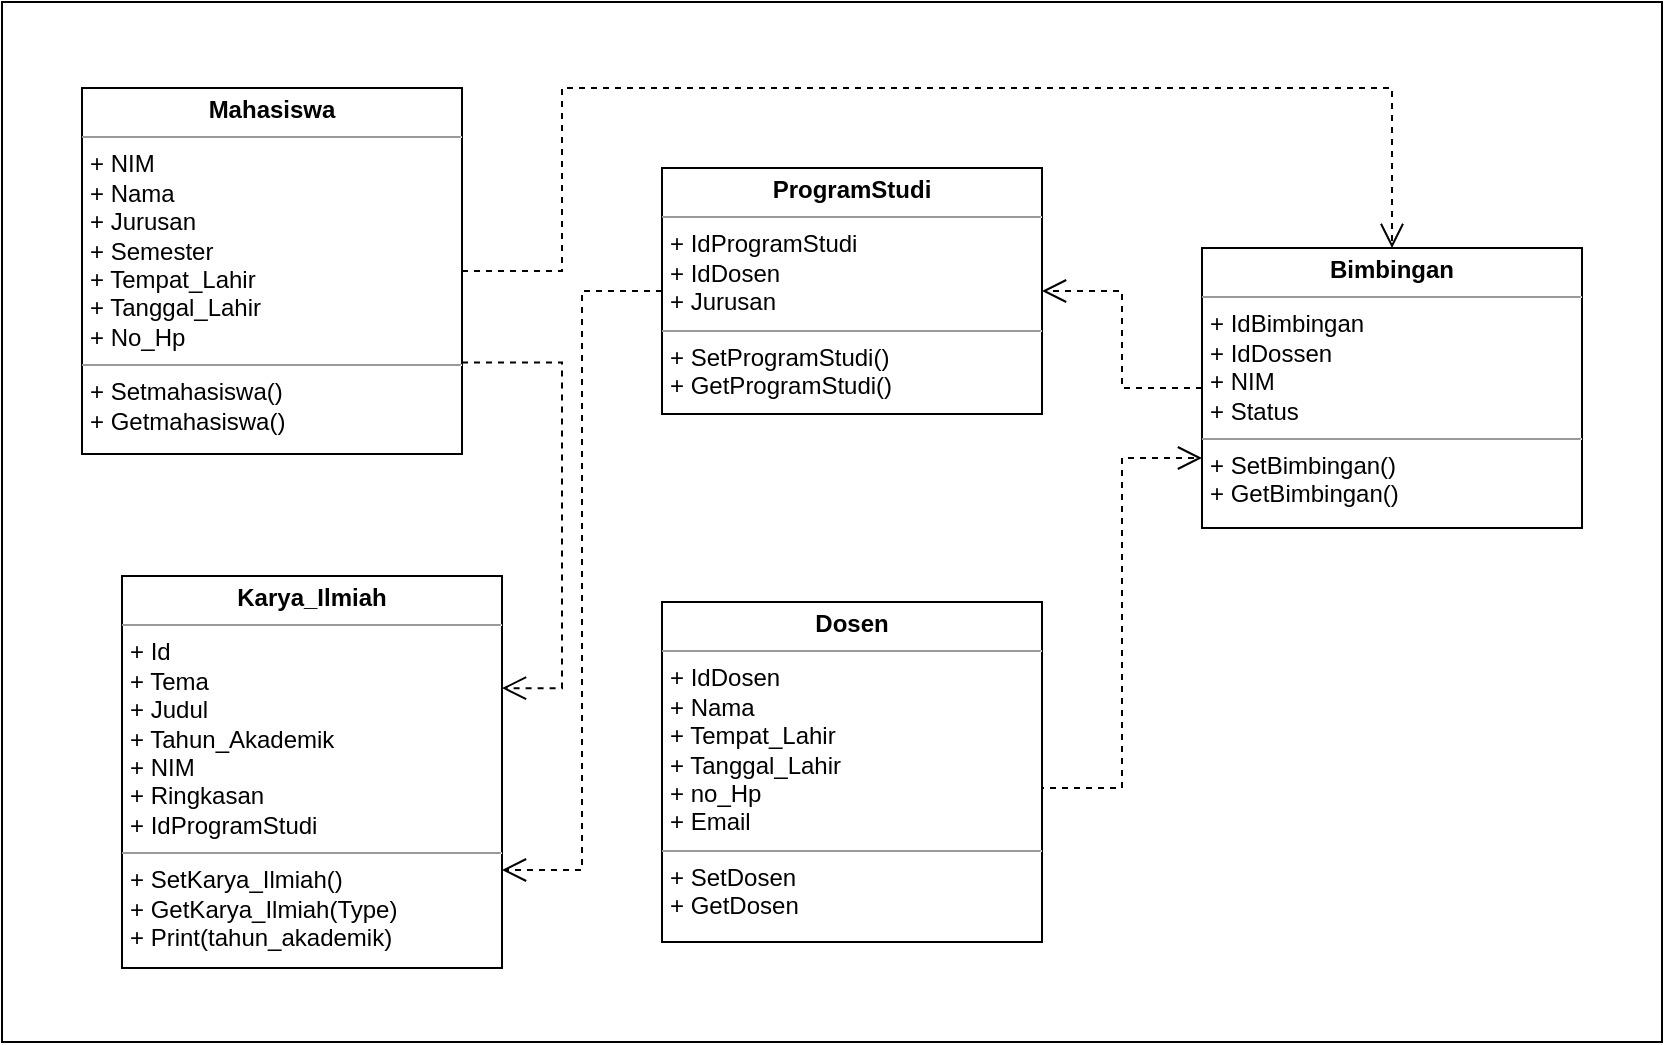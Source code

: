 <mxfile version="12.2.3" type="device" pages="1"><diagram name="Page-1" id="c4acf3e9-155e-7222-9cf6-157b1a14988f"><mxGraphModel dx="2258" dy="699" grid="1" gridSize="10" guides="1" tooltips="1" connect="1" arrows="1" fold="1" page="1" pageScale="1" pageWidth="850" pageHeight="1100" background="#ffffff" math="0" shadow="0"><root><mxCell id="0"/><mxCell id="1" parent="0"/><mxCell id="0-FrfZ7mKv7hvoFDZMvP-1" value="" style="rounded=0;whiteSpace=wrap;html=1;" vertex="1" parent="1"><mxGeometry x="-160" y="37" width="830" height="520" as="geometry"/></mxCell><mxCell id="5d2195bd80daf111-38" style="edgeStyle=orthogonalEdgeStyle;rounded=0;html=1;dashed=1;labelBackgroundColor=none;startFill=0;endArrow=open;endFill=0;endSize=10;fontFamily=Verdana;fontSize=10;exitX=0;exitY=0.5;exitDx=0;exitDy=0;entryX=1;entryY=0.75;entryDx=0;entryDy=0;" parent="1" source="5d2195bd80daf111-15" target="5d2195bd80daf111-20" edge="1"><mxGeometry relative="1" as="geometry"><Array as="points"><mxPoint x="130" y="182"/><mxPoint x="130" y="471"/></Array><mxPoint x="160" y="180" as="sourcePoint"/><mxPoint x="130" y="450" as="targetPoint"/></mxGeometry></mxCell><mxCell id="5d2195bd80daf111-36" style="edgeStyle=orthogonalEdgeStyle;rounded=0;html=1;dashed=1;labelBackgroundColor=none;startFill=0;endArrow=open;endFill=0;endSize=10;fontFamily=Verdana;fontSize=10;exitX=0;exitY=0.5;exitDx=0;exitDy=0;entryX=1;entryY=0.5;entryDx=0;entryDy=0;" parent="1" source="5d2195bd80daf111-19" target="5d2195bd80daf111-15" edge="1"><mxGeometry relative="1" as="geometry"><Array as="points"><mxPoint x="400" y="230"/><mxPoint x="400" y="182"/></Array><mxPoint x="370" y="180" as="targetPoint"/></mxGeometry></mxCell><mxCell id="5d2195bd80daf111-10" value="&lt;p style=&quot;margin: 0px ; margin-top: 4px ; text-align: center&quot;&gt;&lt;b&gt;Dosen&lt;/b&gt;&lt;/p&gt;&lt;hr size=&quot;1&quot;&gt;&lt;p style=&quot;margin: 0px ; margin-left: 4px&quot;&gt;+ IdDosen&lt;br&gt;+ Nama&lt;/p&gt;&lt;p style=&quot;margin: 0px ; margin-left: 4px&quot;&gt;+ Tempat_Lahir&lt;/p&gt;&lt;p style=&quot;margin: 0px ; margin-left: 4px&quot;&gt;+ Tanggal_Lahir&lt;/p&gt;&lt;p style=&quot;margin: 0px ; margin-left: 4px&quot;&gt;+ no_Hp&amp;nbsp;&lt;/p&gt;&lt;p style=&quot;margin: 0px ; margin-left: 4px&quot;&gt;+ Email&lt;/p&gt;&lt;hr size=&quot;1&quot;&gt;&lt;p style=&quot;margin: 0px ; margin-left: 4px&quot;&gt;+ SetDosen&lt;br&gt;+ GetDosen&lt;/p&gt;" style="verticalAlign=top;align=left;overflow=fill;fontSize=12;fontFamily=Helvetica;html=1;rounded=0;shadow=0;comic=0;labelBackgroundColor=none;strokeWidth=1" parent="1" vertex="1"><mxGeometry x="170" y="337" width="190" height="170" as="geometry"/></mxCell><mxCell id="5d2195bd80daf111-15" value="&lt;p style=&quot;margin: 0px ; margin-top: 4px ; text-align: center&quot;&gt;&lt;b&gt;ProgramStudi&lt;/b&gt;&lt;/p&gt;&lt;hr size=&quot;1&quot;&gt;&lt;p style=&quot;margin: 0px ; margin-left: 4px&quot;&gt;+ IdProgramStudi&lt;/p&gt;&lt;p style=&quot;margin: 0px ; margin-left: 4px&quot;&gt;+ IdDosen&lt;br&gt;+ Jurusan&lt;/p&gt;&lt;hr size=&quot;1&quot;&gt;&lt;p style=&quot;margin: 0px ; margin-left: 4px&quot;&gt;+ SetProgramStudi()&lt;br&gt;+ GetProgramStudi()&lt;/p&gt;" style="verticalAlign=top;align=left;overflow=fill;fontSize=12;fontFamily=Helvetica;html=1;rounded=0;shadow=0;comic=0;labelBackgroundColor=none;strokeWidth=1" parent="1" vertex="1"><mxGeometry x="170" y="120" width="190" height="123" as="geometry"/></mxCell><mxCell id="5d2195bd80daf111-21" style="edgeStyle=orthogonalEdgeStyle;rounded=0;html=1;labelBackgroundColor=none;startFill=0;endArrow=open;endFill=0;endSize=10;fontFamily=Verdana;fontSize=10;dashed=1;exitX=1;exitY=0.5;exitDx=0;exitDy=0;entryX=0.5;entryY=0;entryDx=0;entryDy=0;" parent="1" source="5d2195bd80daf111-18" target="5d2195bd80daf111-19" edge="1"><mxGeometry relative="1" as="geometry"><mxPoint x="155" y="331" as="sourcePoint"/><mxPoint x="600" y="141" as="targetPoint"/><Array as="points"><mxPoint x="120" y="172"/><mxPoint x="120" y="80"/><mxPoint x="535" y="80"/></Array></mxGeometry></mxCell><mxCell id="5d2195bd80daf111-18" value="&lt;p style=&quot;margin: 0px ; margin-top: 4px ; text-align: center&quot;&gt;&lt;b&gt;Mahasiswa&lt;/b&gt;&lt;/p&gt;&lt;hr size=&quot;1&quot;&gt;&lt;p style=&quot;margin: 0px ; margin-left: 4px&quot;&gt;+ NIM&lt;/p&gt;&lt;p style=&quot;margin: 0px ; margin-left: 4px&quot;&gt;+ Nama&lt;/p&gt;&lt;p style=&quot;margin: 0px ; margin-left: 4px&quot;&gt;+ Jurusan&amp;nbsp;&lt;/p&gt;&lt;p style=&quot;margin: 0px ; margin-left: 4px&quot;&gt;+ Semester&lt;/p&gt;&lt;p style=&quot;margin: 0px ; margin-left: 4px&quot;&gt;+ Tempat_Lahir&amp;nbsp;&lt;/p&gt;&lt;p style=&quot;margin: 0px ; margin-left: 4px&quot;&gt;+ Tanggal_Lahir&lt;/p&gt;&lt;p style=&quot;margin: 0px ; margin-left: 4px&quot;&gt;+ No_Hp&lt;/p&gt;&lt;hr size=&quot;1&quot;&gt;&lt;p style=&quot;margin: 0px ; margin-left: 4px&quot;&gt;+ Setmahasiswa()&lt;br&gt;+ Getmahasiswa()&lt;/p&gt;" style="verticalAlign=top;align=left;overflow=fill;fontSize=12;fontFamily=Helvetica;html=1;rounded=0;shadow=0;comic=0;labelBackgroundColor=none;strokeWidth=1" parent="1" vertex="1"><mxGeometry x="-120" y="80" width="190" height="183" as="geometry"/></mxCell><mxCell id="5d2195bd80daf111-19" value="&lt;p style=&quot;margin: 0px ; margin-top: 4px ; text-align: center&quot;&gt;&lt;b&gt;Bimbingan&lt;/b&gt;&lt;/p&gt;&lt;hr size=&quot;1&quot;&gt;&lt;p style=&quot;margin: 0px ; margin-left: 4px&quot;&gt;+ IdBimbingan&lt;br&gt;+ IdDossen&lt;/p&gt;&lt;p style=&quot;margin: 0px ; margin-left: 4px&quot;&gt;+ NIM&lt;/p&gt;&lt;p style=&quot;margin: 0px ; margin-left: 4px&quot;&gt;+ Status&lt;/p&gt;&lt;hr size=&quot;1&quot;&gt;&lt;p style=&quot;margin: 0px ; margin-left: 4px&quot;&gt;+ SetBimbingan()&lt;br&gt;+ GetBimbingan()&lt;/p&gt;" style="verticalAlign=top;align=left;overflow=fill;fontSize=12;fontFamily=Helvetica;html=1;rounded=0;shadow=0;comic=0;labelBackgroundColor=none;strokeWidth=1" parent="1" vertex="1"><mxGeometry x="440" y="160" width="190" height="140" as="geometry"/></mxCell><mxCell id="5d2195bd80daf111-29" style="edgeStyle=orthogonalEdgeStyle;rounded=0;html=1;dashed=1;labelBackgroundColor=none;startFill=0;endArrow=open;endFill=0;endSize=10;fontFamily=Verdana;fontSize=10;exitX=1;exitY=0.75;exitDx=0;exitDy=0;entryX=1;entryY=0.286;entryDx=0;entryDy=0;entryPerimeter=0;" parent="1" source="5d2195bd80daf111-18" target="5d2195bd80daf111-20" edge="1"><mxGeometry relative="1" as="geometry"><mxPoint x="120" y="270" as="sourcePoint"/><mxPoint x="110" y="433" as="targetPoint"/><Array as="points"><mxPoint x="120" y="217"/><mxPoint x="120" y="380"/></Array></mxGeometry></mxCell><mxCell id="5d2195bd80daf111-30" style="edgeStyle=orthogonalEdgeStyle;rounded=0;html=1;dashed=1;labelBackgroundColor=none;startFill=0;endArrow=open;endFill=0;endSize=10;fontFamily=Verdana;fontSize=10;entryX=0;entryY=0.75;entryDx=0;entryDy=0;" parent="1" target="5d2195bd80daf111-19" edge="1"><mxGeometry relative="1" as="geometry"><Array as="points"><mxPoint x="360" y="430"/><mxPoint x="400" y="430"/><mxPoint x="400" y="265"/></Array><mxPoint x="360" y="422" as="sourcePoint"/><mxPoint x="430" y="270" as="targetPoint"/></mxGeometry></mxCell><mxCell id="5d2195bd80daf111-20" value="&lt;p style=&quot;margin: 0px ; margin-top: 4px ; text-align: center&quot;&gt;&lt;b&gt;Karya_Ilmiah&lt;/b&gt;&lt;/p&gt;&lt;hr size=&quot;1&quot;&gt;&lt;p style=&quot;margin: 0px ; margin-left: 4px&quot;&gt;+ Id&lt;br&gt;+ Tema&lt;/p&gt;&lt;p style=&quot;margin: 0px ; margin-left: 4px&quot;&gt;+ Judul&lt;/p&gt;&lt;p style=&quot;margin: 0px ; margin-left: 4px&quot;&gt;+ Tahun_Akademik&lt;/p&gt;&lt;p style=&quot;margin: 0px ; margin-left: 4px&quot;&gt;+ NIM&lt;/p&gt;&lt;p style=&quot;margin: 0px ; margin-left: 4px&quot;&gt;+ Ringkasan&lt;/p&gt;&lt;p style=&quot;margin: 0px ; margin-left: 4px&quot;&gt;+ IdProgramStudi&lt;/p&gt;&lt;hr size=&quot;1&quot;&gt;&lt;p style=&quot;margin: 0px ; margin-left: 4px&quot;&gt;+ SetKarya_Ilmiah()&lt;/p&gt;&lt;p style=&quot;margin: 0px ; margin-left: 4px&quot;&gt;+ GetKarya_Ilmiah(Type)&lt;br&gt;+ Print(tahun_akademik)&lt;/p&gt;" style="verticalAlign=top;align=left;overflow=fill;fontSize=12;fontFamily=Helvetica;html=1;rounded=0;shadow=0;comic=0;labelBackgroundColor=none;strokeWidth=1" parent="1" vertex="1"><mxGeometry x="-100" y="324" width="190" height="196" as="geometry"/></mxCell></root></mxGraphModel></diagram></mxfile>